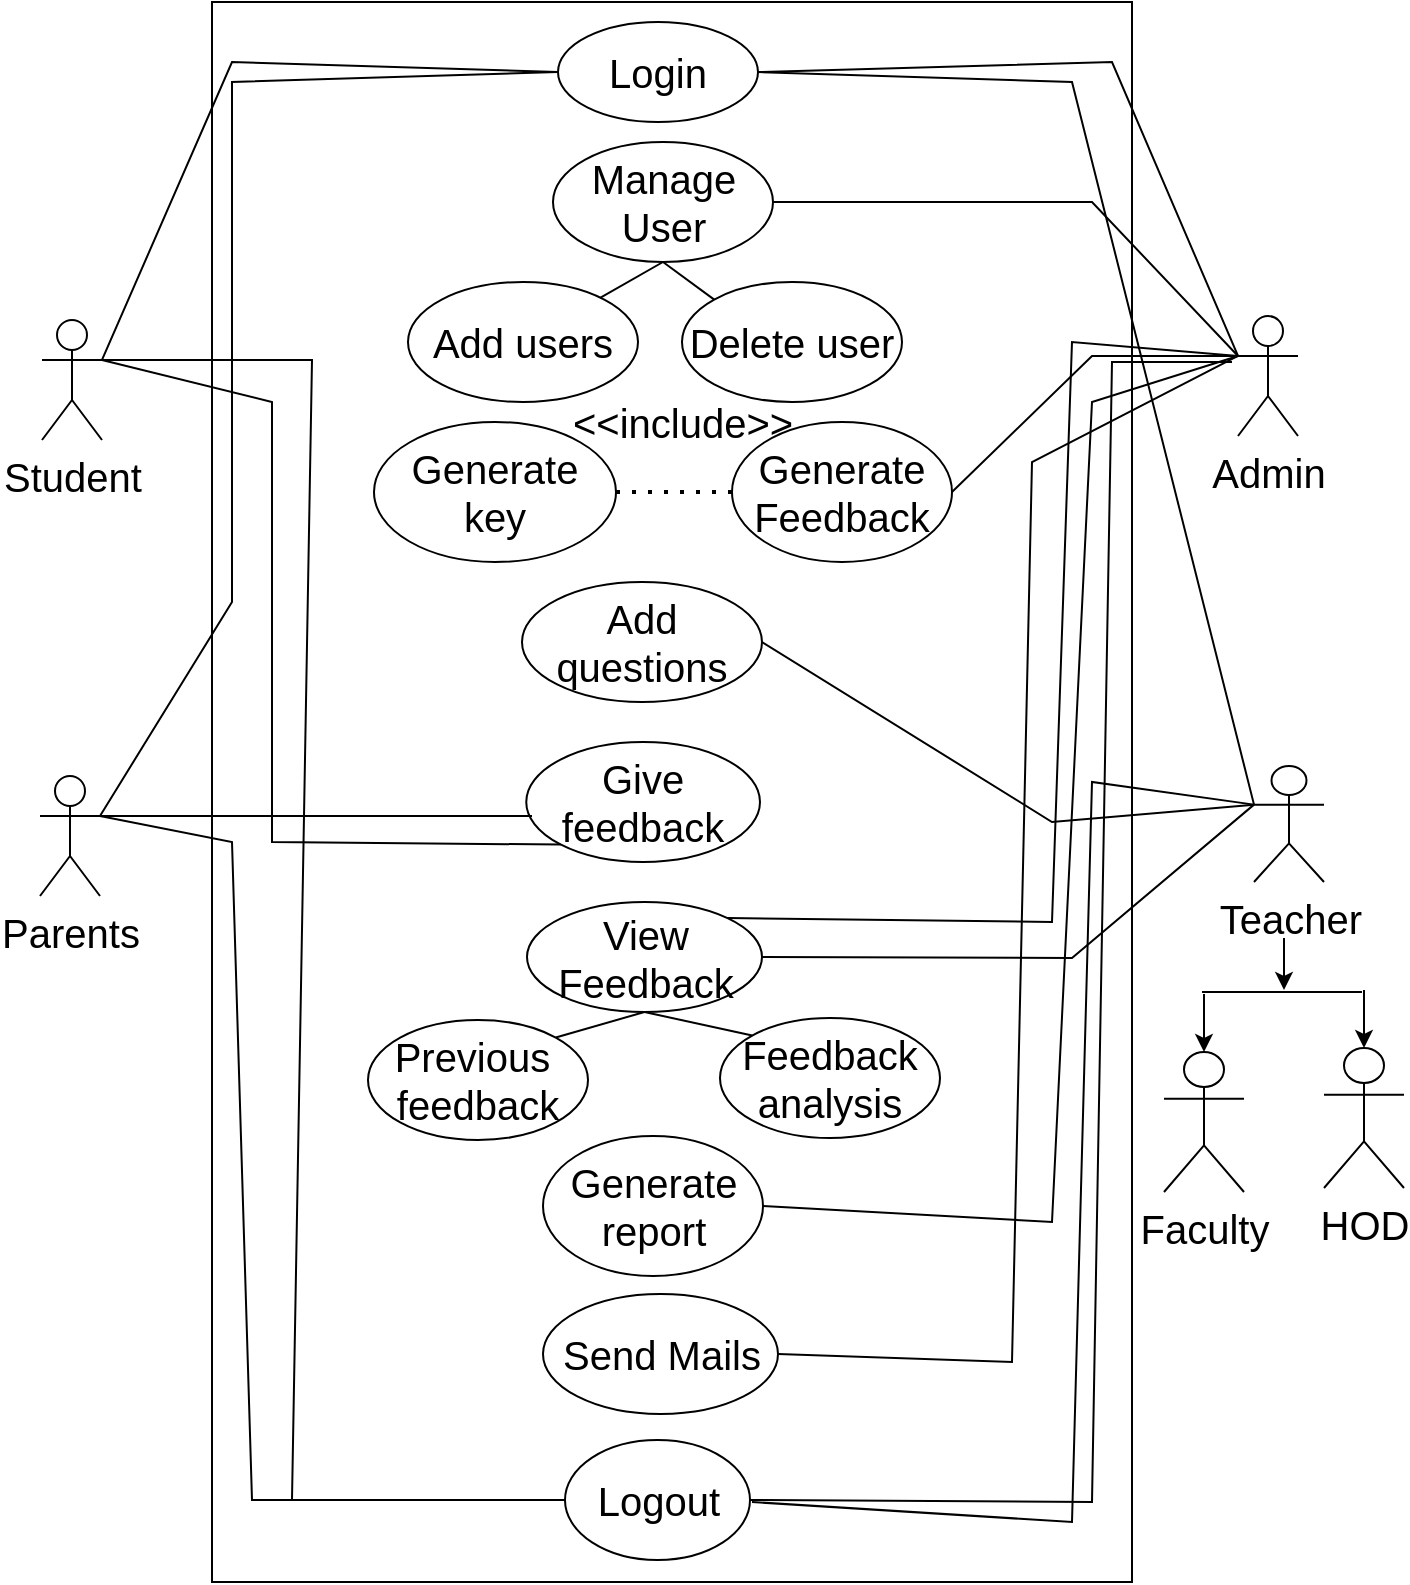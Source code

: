 <mxfile version="20.5.3" type="device"><diagram id="USjKHXDDqlN6w_AsPiTF" name="Page-1"><mxGraphModel dx="1117" dy="541" grid="1" gridSize="10" guides="1" tooltips="1" connect="1" arrows="1" fold="1" page="1" pageScale="1" pageWidth="850" pageHeight="1100" math="0" shadow="0"><root><mxCell id="0"/><mxCell id="1" parent="0"/><mxCell id="q-idDHJMDTJ_ndCortlK-1" value="" style="rounded=0;whiteSpace=wrap;html=1;" vertex="1" parent="1"><mxGeometry x="190" y="40" width="460" height="790" as="geometry"/></mxCell><mxCell id="q-idDHJMDTJ_ndCortlK-7" value="&lt;font style=&quot;font-size: 20px;&quot;&gt;Login&lt;/font&gt;" style="ellipse;whiteSpace=wrap;html=1;" vertex="1" parent="1"><mxGeometry x="363" y="50" width="100" height="50" as="geometry"/></mxCell><mxCell id="q-idDHJMDTJ_ndCortlK-8" value="Admin" style="shape=umlActor;verticalLabelPosition=bottom;verticalAlign=top;html=1;outlineConnect=0;fontSize=20;" vertex="1" parent="1"><mxGeometry x="703" y="197" width="30" height="60" as="geometry"/></mxCell><mxCell id="q-idDHJMDTJ_ndCortlK-9" value="Manage User" style="ellipse;whiteSpace=wrap;html=1;fontSize=20;" vertex="1" parent="1"><mxGeometry x="360.5" y="110" width="110" height="60" as="geometry"/></mxCell><mxCell id="q-idDHJMDTJ_ndCortlK-10" value="Generate Feedback" style="ellipse;whiteSpace=wrap;html=1;fontSize=20;" vertex="1" parent="1"><mxGeometry x="450" y="250" width="110" height="70" as="geometry"/></mxCell><mxCell id="q-idDHJMDTJ_ndCortlK-11" value="View Feedback" style="ellipse;whiteSpace=wrap;html=1;fontSize=20;" vertex="1" parent="1"><mxGeometry x="347.5" y="490" width="117.5" height="55" as="geometry"/></mxCell><mxCell id="q-idDHJMDTJ_ndCortlK-12" value="Generate key" style="ellipse;whiteSpace=wrap;html=1;fontSize=20;" vertex="1" parent="1"><mxGeometry x="271" y="250" width="121" height="70" as="geometry"/></mxCell><mxCell id="q-idDHJMDTJ_ndCortlK-13" value="Send Mails" style="ellipse;whiteSpace=wrap;html=1;fontSize=20;" vertex="1" parent="1"><mxGeometry x="355.5" y="686" width="117.5" height="60" as="geometry"/></mxCell><mxCell id="q-idDHJMDTJ_ndCortlK-14" value="Add questions" style="ellipse;whiteSpace=wrap;html=1;fontSize=20;" vertex="1" parent="1"><mxGeometry x="345" y="330" width="120" height="60" as="geometry"/></mxCell><mxCell id="q-idDHJMDTJ_ndCortlK-15" value="Delete user" style="ellipse;whiteSpace=wrap;html=1;fontSize=20;" vertex="1" parent="1"><mxGeometry x="425" y="180" width="110" height="60" as="geometry"/></mxCell><mxCell id="q-idDHJMDTJ_ndCortlK-16" value="Add users" style="ellipse;whiteSpace=wrap;html=1;fontSize=20;" vertex="1" parent="1"><mxGeometry x="288" y="180" width="115" height="60" as="geometry"/></mxCell><mxCell id="q-idDHJMDTJ_ndCortlK-17" value="Parents" style="shape=umlActor;verticalLabelPosition=bottom;verticalAlign=top;html=1;outlineConnect=0;fontSize=20;" vertex="1" parent="1"><mxGeometry x="104" y="427" width="30" height="60" as="geometry"/></mxCell><mxCell id="q-idDHJMDTJ_ndCortlK-19" value="Student" style="shape=umlActor;verticalLabelPosition=bottom;verticalAlign=top;html=1;outlineConnect=0;fontSize=20;" vertex="1" parent="1"><mxGeometry x="105" y="199" width="30" height="60" as="geometry"/></mxCell><mxCell id="q-idDHJMDTJ_ndCortlK-20" value="Teacher" style="shape=umlActor;verticalLabelPosition=bottom;verticalAlign=top;html=1;outlineConnect=0;fontSize=20;" vertex="1" parent="1"><mxGeometry x="711" y="422" width="35" height="58" as="geometry"/></mxCell><mxCell id="q-idDHJMDTJ_ndCortlK-21" value="" style="endArrow=none;html=1;rounded=0;fontSize=20;" edge="1" parent="1"><mxGeometry width="50" height="50" relative="1" as="geometry"><mxPoint x="685" y="535" as="sourcePoint"/><mxPoint x="765" y="535" as="targetPoint"/><Array as="points"><mxPoint x="725" y="535"/></Array></mxGeometry></mxCell><mxCell id="q-idDHJMDTJ_ndCortlK-22" value="" style="endArrow=classic;html=1;rounded=0;fontSize=20;" edge="1" parent="1"><mxGeometry width="50" height="50" relative="1" as="geometry"><mxPoint x="726" y="508" as="sourcePoint"/><mxPoint x="726" y="534" as="targetPoint"/></mxGeometry></mxCell><mxCell id="q-idDHJMDTJ_ndCortlK-23" value="Logout" style="ellipse;whiteSpace=wrap;html=1;fontSize=20;" vertex="1" parent="1"><mxGeometry x="366.5" y="759" width="92.5" height="60" as="geometry"/></mxCell><mxCell id="q-idDHJMDTJ_ndCortlK-24" value="Previous&amp;nbsp; feedback" style="ellipse;whiteSpace=wrap;html=1;fontSize=20;" vertex="1" parent="1"><mxGeometry x="268" y="549" width="110" height="60" as="geometry"/></mxCell><mxCell id="q-idDHJMDTJ_ndCortlK-25" value="Feedback analysis" style="ellipse;whiteSpace=wrap;html=1;fontSize=20;" vertex="1" parent="1"><mxGeometry x="444" y="548" width="110" height="60" as="geometry"/></mxCell><mxCell id="q-idDHJMDTJ_ndCortlK-26" value="Give feedback" style="ellipse;whiteSpace=wrap;html=1;fontSize=20;" vertex="1" parent="1"><mxGeometry x="347.13" y="410" width="116.87" height="60" as="geometry"/></mxCell><mxCell id="q-idDHJMDTJ_ndCortlK-27" value="" style="endArrow=none;dashed=1;html=1;dashPattern=1 3;strokeWidth=2;rounded=0;fontSize=20;entryX=1;entryY=0.5;entryDx=0;entryDy=0;exitX=0;exitY=0.5;exitDx=0;exitDy=0;" edge="1" parent="1" source="q-idDHJMDTJ_ndCortlK-10" target="q-idDHJMDTJ_ndCortlK-12"><mxGeometry width="50" height="50" relative="1" as="geometry"><mxPoint x="182" y="470" as="sourcePoint"/><mxPoint x="232" y="420" as="targetPoint"/></mxGeometry></mxCell><mxCell id="q-idDHJMDTJ_ndCortlK-28" value="Generate report" style="ellipse;whiteSpace=wrap;html=1;fontSize=20;" vertex="1" parent="1"><mxGeometry x="355.5" y="607" width="110" height="70" as="geometry"/></mxCell><mxCell id="q-idDHJMDTJ_ndCortlK-29" value="&amp;lt;&amp;lt;include&amp;gt;&amp;gt;" style="text;html=1;align=center;verticalAlign=middle;resizable=0;points=[];autosize=1;strokeColor=none;fillColor=none;fontSize=20;" vertex="1" parent="1"><mxGeometry x="360" y="230" width="130" height="40" as="geometry"/></mxCell><mxCell id="q-idDHJMDTJ_ndCortlK-30" value="" style="endArrow=none;html=1;rounded=0;fontSize=20;exitX=1;exitY=0.333;exitDx=0;exitDy=0;exitPerimeter=0;entryX=0;entryY=0.5;entryDx=0;entryDy=0;" edge="1" parent="1" source="q-idDHJMDTJ_ndCortlK-19" target="q-idDHJMDTJ_ndCortlK-7"><mxGeometry width="50" height="50" relative="1" as="geometry"><mxPoint x="190" y="450" as="sourcePoint"/><mxPoint x="240" y="400" as="targetPoint"/><Array as="points"><mxPoint x="200" y="70"/></Array></mxGeometry></mxCell><mxCell id="q-idDHJMDTJ_ndCortlK-31" value="" style="endArrow=none;html=1;rounded=0;fontSize=20;exitX=1;exitY=0.333;exitDx=0;exitDy=0;exitPerimeter=0;entryX=0;entryY=0.5;entryDx=0;entryDy=0;" edge="1" parent="1" source="q-idDHJMDTJ_ndCortlK-17" target="q-idDHJMDTJ_ndCortlK-7"><mxGeometry width="50" height="50" relative="1" as="geometry"><mxPoint x="190" y="400" as="sourcePoint"/><mxPoint x="240" y="350" as="targetPoint"/><Array as="points"><mxPoint x="200" y="340"/><mxPoint x="200" y="80"/></Array></mxGeometry></mxCell><mxCell id="q-idDHJMDTJ_ndCortlK-32" value="HOD" style="shape=umlActor;verticalLabelPosition=bottom;verticalAlign=top;html=1;outlineConnect=0;fontSize=20;" vertex="1" parent="1"><mxGeometry x="746" y="563" width="40" height="70" as="geometry"/></mxCell><mxCell id="q-idDHJMDTJ_ndCortlK-33" value="Faculty" style="shape=umlActor;verticalLabelPosition=bottom;verticalAlign=top;html=1;outlineConnect=0;fontSize=20;" vertex="1" parent="1"><mxGeometry x="666" y="565" width="40" height="70" as="geometry"/></mxCell><mxCell id="q-idDHJMDTJ_ndCortlK-34" value="" style="endArrow=classic;html=1;rounded=0;fontSize=20;entryX=0.5;entryY=0;entryDx=0;entryDy=0;entryPerimeter=0;" edge="1" parent="1" target="q-idDHJMDTJ_ndCortlK-32"><mxGeometry width="50" height="50" relative="1" as="geometry"><mxPoint x="766" y="534" as="sourcePoint"/><mxPoint x="666" y="534" as="targetPoint"/></mxGeometry></mxCell><mxCell id="q-idDHJMDTJ_ndCortlK-35" value="" style="endArrow=classic;html=1;rounded=0;fontSize=20;entryX=0.5;entryY=0;entryDx=0;entryDy=0;entryPerimeter=0;" edge="1" parent="1"><mxGeometry width="50" height="50" relative="1" as="geometry"><mxPoint x="686" y="536" as="sourcePoint"/><mxPoint x="686" y="565" as="targetPoint"/></mxGeometry></mxCell><mxCell id="q-idDHJMDTJ_ndCortlK-37" value="" style="endArrow=none;html=1;rounded=0;fontSize=20;entryX=1;entryY=0.5;entryDx=0;entryDy=0;exitX=0;exitY=0.333;exitDx=0;exitDy=0;exitPerimeter=0;" edge="1" parent="1" source="q-idDHJMDTJ_ndCortlK-8" target="q-idDHJMDTJ_ndCortlK-7"><mxGeometry width="50" height="50" relative="1" as="geometry"><mxPoint x="450" y="380" as="sourcePoint"/><mxPoint x="500" y="330" as="targetPoint"/><Array as="points"><mxPoint x="640" y="70"/></Array></mxGeometry></mxCell><mxCell id="q-idDHJMDTJ_ndCortlK-38" value="" style="endArrow=none;html=1;rounded=0;fontSize=20;exitX=0;exitY=0.333;exitDx=0;exitDy=0;exitPerimeter=0;entryX=1;entryY=0.5;entryDx=0;entryDy=0;" edge="1" parent="1" source="q-idDHJMDTJ_ndCortlK-20" target="q-idDHJMDTJ_ndCortlK-7"><mxGeometry width="50" height="50" relative="1" as="geometry"><mxPoint x="450" y="380" as="sourcePoint"/><mxPoint x="500" y="330" as="targetPoint"/><Array as="points"><mxPoint x="620" y="80"/></Array></mxGeometry></mxCell><mxCell id="q-idDHJMDTJ_ndCortlK-39" value="" style="endArrow=none;html=1;rounded=0;fontSize=20;exitX=1;exitY=0.333;exitDx=0;exitDy=0;exitPerimeter=0;" edge="1" parent="1" source="q-idDHJMDTJ_ndCortlK-17"><mxGeometry width="50" height="50" relative="1" as="geometry"><mxPoint x="450" y="380" as="sourcePoint"/><mxPoint x="350" y="447" as="targetPoint"/></mxGeometry></mxCell><mxCell id="q-idDHJMDTJ_ndCortlK-40" value="" style="endArrow=none;html=1;rounded=0;fontSize=20;exitX=1;exitY=0.333;exitDx=0;exitDy=0;exitPerimeter=0;entryX=0;entryY=1;entryDx=0;entryDy=0;" edge="1" parent="1" source="q-idDHJMDTJ_ndCortlK-19" target="q-idDHJMDTJ_ndCortlK-26"><mxGeometry width="50" height="50" relative="1" as="geometry"><mxPoint x="450" y="380" as="sourcePoint"/><mxPoint x="350" y="460" as="targetPoint"/><Array as="points"><mxPoint x="220" y="240"/><mxPoint x="220" y="460"/></Array></mxGeometry></mxCell><mxCell id="q-idDHJMDTJ_ndCortlK-41" value="" style="endArrow=none;html=1;rounded=0;fontSize=20;entryX=0;entryY=0.333;entryDx=0;entryDy=0;entryPerimeter=0;exitX=1;exitY=0.5;exitDx=0;exitDy=0;" edge="1" parent="1" source="q-idDHJMDTJ_ndCortlK-9" target="q-idDHJMDTJ_ndCortlK-8"><mxGeometry width="50" height="50" relative="1" as="geometry"><mxPoint x="450" y="380" as="sourcePoint"/><mxPoint x="500" y="330" as="targetPoint"/><Array as="points"><mxPoint x="630" y="140"/></Array></mxGeometry></mxCell><mxCell id="q-idDHJMDTJ_ndCortlK-42" value="" style="endArrow=none;html=1;rounded=0;fontSize=20;entryX=0.5;entryY=1;entryDx=0;entryDy=0;" edge="1" parent="1" source="q-idDHJMDTJ_ndCortlK-16" target="q-idDHJMDTJ_ndCortlK-9"><mxGeometry width="50" height="50" relative="1" as="geometry"><mxPoint x="450" y="380" as="sourcePoint"/><mxPoint x="500" y="330" as="targetPoint"/></mxGeometry></mxCell><mxCell id="q-idDHJMDTJ_ndCortlK-43" value="" style="endArrow=none;html=1;rounded=0;fontSize=20;exitX=0;exitY=0;exitDx=0;exitDy=0;entryX=0.5;entryY=1;entryDx=0;entryDy=0;" edge="1" parent="1" source="q-idDHJMDTJ_ndCortlK-15" target="q-idDHJMDTJ_ndCortlK-9"><mxGeometry width="50" height="50" relative="1" as="geometry"><mxPoint x="450" y="380" as="sourcePoint"/><mxPoint x="420" y="180" as="targetPoint"/></mxGeometry></mxCell><mxCell id="q-idDHJMDTJ_ndCortlK-44" value="" style="endArrow=none;html=1;rounded=0;fontSize=20;entryX=0;entryY=0.333;entryDx=0;entryDy=0;entryPerimeter=0;exitX=1;exitY=0.5;exitDx=0;exitDy=0;" edge="1" parent="1" source="q-idDHJMDTJ_ndCortlK-14" target="q-idDHJMDTJ_ndCortlK-20"><mxGeometry width="50" height="50" relative="1" as="geometry"><mxPoint x="520" y="480" as="sourcePoint"/><mxPoint x="570" y="430" as="targetPoint"/><Array as="points"><mxPoint x="610" y="450"/></Array></mxGeometry></mxCell><mxCell id="q-idDHJMDTJ_ndCortlK-45" value="" style="endArrow=none;html=1;rounded=0;fontSize=20;exitX=1;exitY=0.5;exitDx=0;exitDy=0;entryX=0;entryY=0.333;entryDx=0;entryDy=0;entryPerimeter=0;" edge="1" parent="1" source="q-idDHJMDTJ_ndCortlK-10" target="q-idDHJMDTJ_ndCortlK-8"><mxGeometry width="50" height="50" relative="1" as="geometry"><mxPoint x="520" y="480" as="sourcePoint"/><mxPoint x="700" y="220" as="targetPoint"/><Array as="points"><mxPoint x="630" y="217"/></Array></mxGeometry></mxCell><mxCell id="q-idDHJMDTJ_ndCortlK-46" value="" style="endArrow=none;html=1;rounded=0;fontSize=20;exitX=1;exitY=0;exitDx=0;exitDy=0;entryX=0.5;entryY=1;entryDx=0;entryDy=0;" edge="1" parent="1" source="q-idDHJMDTJ_ndCortlK-24" target="q-idDHJMDTJ_ndCortlK-11"><mxGeometry width="50" height="50" relative="1" as="geometry"><mxPoint x="520" y="480" as="sourcePoint"/><mxPoint x="570" y="430" as="targetPoint"/></mxGeometry></mxCell><mxCell id="q-idDHJMDTJ_ndCortlK-47" value="" style="endArrow=none;html=1;rounded=0;fontSize=20;exitX=0.5;exitY=1;exitDx=0;exitDy=0;entryX=0;entryY=0;entryDx=0;entryDy=0;" edge="1" parent="1" source="q-idDHJMDTJ_ndCortlK-11" target="q-idDHJMDTJ_ndCortlK-25"><mxGeometry width="50" height="50" relative="1" as="geometry"><mxPoint x="520" y="480" as="sourcePoint"/><mxPoint x="570" y="430" as="targetPoint"/></mxGeometry></mxCell><mxCell id="q-idDHJMDTJ_ndCortlK-48" value="" style="endArrow=none;html=1;rounded=0;fontSize=20;exitX=1;exitY=0;exitDx=0;exitDy=0;entryX=0;entryY=0.333;entryDx=0;entryDy=0;entryPerimeter=0;" edge="1" parent="1" source="q-idDHJMDTJ_ndCortlK-11" target="q-idDHJMDTJ_ndCortlK-8"><mxGeometry width="50" height="50" relative="1" as="geometry"><mxPoint x="520" y="480" as="sourcePoint"/><mxPoint x="700" y="220" as="targetPoint"/><Array as="points"><mxPoint x="610" y="500"/><mxPoint x="620" y="210"/></Array></mxGeometry></mxCell><mxCell id="q-idDHJMDTJ_ndCortlK-49" value="" style="endArrow=none;html=1;rounded=0;fontSize=20;exitX=1;exitY=0.5;exitDx=0;exitDy=0;" edge="1" parent="1" source="q-idDHJMDTJ_ndCortlK-23"><mxGeometry width="50" height="50" relative="1" as="geometry"><mxPoint x="520" y="480" as="sourcePoint"/><mxPoint x="700" y="220" as="targetPoint"/><Array as="points"><mxPoint x="630" y="790"/><mxPoint x="640" y="220"/></Array></mxGeometry></mxCell><mxCell id="q-idDHJMDTJ_ndCortlK-50" value="" style="endArrow=none;html=1;rounded=0;fontSize=20;entryX=0;entryY=0.333;entryDx=0;entryDy=0;entryPerimeter=0;" edge="1" parent="1" target="q-idDHJMDTJ_ndCortlK-20"><mxGeometry width="50" height="50" relative="1" as="geometry"><mxPoint x="460" y="790" as="sourcePoint"/><mxPoint x="570" y="450" as="targetPoint"/><Array as="points"><mxPoint x="620" y="800"/><mxPoint x="630" y="430"/></Array></mxGeometry></mxCell><mxCell id="q-idDHJMDTJ_ndCortlK-51" value="" style="endArrow=none;html=1;rounded=0;fontSize=20;entryX=0;entryY=0.333;entryDx=0;entryDy=0;entryPerimeter=0;exitX=1;exitY=0.5;exitDx=0;exitDy=0;" edge="1" parent="1" source="q-idDHJMDTJ_ndCortlK-13" target="q-idDHJMDTJ_ndCortlK-8"><mxGeometry width="50" height="50" relative="1" as="geometry"><mxPoint x="520" y="500" as="sourcePoint"/><mxPoint x="570" y="450" as="targetPoint"/><Array as="points"><mxPoint x="590" y="720"/><mxPoint x="600" y="270"/></Array></mxGeometry></mxCell><mxCell id="q-idDHJMDTJ_ndCortlK-52" value="" style="endArrow=none;html=1;rounded=0;fontSize=20;exitX=1;exitY=0.333;exitDx=0;exitDy=0;exitPerimeter=0;entryX=0;entryY=0.5;entryDx=0;entryDy=0;" edge="1" parent="1" source="q-idDHJMDTJ_ndCortlK-17" target="q-idDHJMDTJ_ndCortlK-23"><mxGeometry width="50" height="50" relative="1" as="geometry"><mxPoint x="520" y="500" as="sourcePoint"/><mxPoint x="570" y="450" as="targetPoint"/><Array as="points"><mxPoint x="200" y="460"/><mxPoint x="210" y="789"/></Array></mxGeometry></mxCell><mxCell id="q-idDHJMDTJ_ndCortlK-53" value="" style="endArrow=none;html=1;rounded=0;fontSize=20;exitX=1;exitY=0.333;exitDx=0;exitDy=0;exitPerimeter=0;entryX=0;entryY=0.5;entryDx=0;entryDy=0;" edge="1" parent="1" source="q-idDHJMDTJ_ndCortlK-19" target="q-idDHJMDTJ_ndCortlK-23"><mxGeometry width="50" height="50" relative="1" as="geometry"><mxPoint x="520" y="500" as="sourcePoint"/><mxPoint x="570" y="450" as="targetPoint"/><Array as="points"><mxPoint x="240" y="219"/><mxPoint x="230" y="789"/></Array></mxGeometry></mxCell><mxCell id="q-idDHJMDTJ_ndCortlK-54" value="" style="endArrow=none;html=1;rounded=0;fontSize=20;entryX=0;entryY=0.333;entryDx=0;entryDy=0;entryPerimeter=0;exitX=1;exitY=0.5;exitDx=0;exitDy=0;" edge="1" parent="1" source="q-idDHJMDTJ_ndCortlK-28" target="q-idDHJMDTJ_ndCortlK-8"><mxGeometry width="50" height="50" relative="1" as="geometry"><mxPoint x="490" y="430" as="sourcePoint"/><mxPoint x="540" y="380" as="targetPoint"/><Array as="points"><mxPoint x="610" y="650"/><mxPoint x="630" y="240"/></Array></mxGeometry></mxCell><mxCell id="q-idDHJMDTJ_ndCortlK-55" value="" style="endArrow=none;html=1;rounded=0;fontSize=20;entryX=0;entryY=0.333;entryDx=0;entryDy=0;entryPerimeter=0;exitX=1;exitY=0.5;exitDx=0;exitDy=0;" edge="1" parent="1" source="q-idDHJMDTJ_ndCortlK-11" target="q-idDHJMDTJ_ndCortlK-20"><mxGeometry width="50" height="50" relative="1" as="geometry"><mxPoint x="490" y="430" as="sourcePoint"/><mxPoint x="540" y="380" as="targetPoint"/><Array as="points"><mxPoint x="620" y="518"/></Array></mxGeometry></mxCell></root></mxGraphModel></diagram></mxfile>